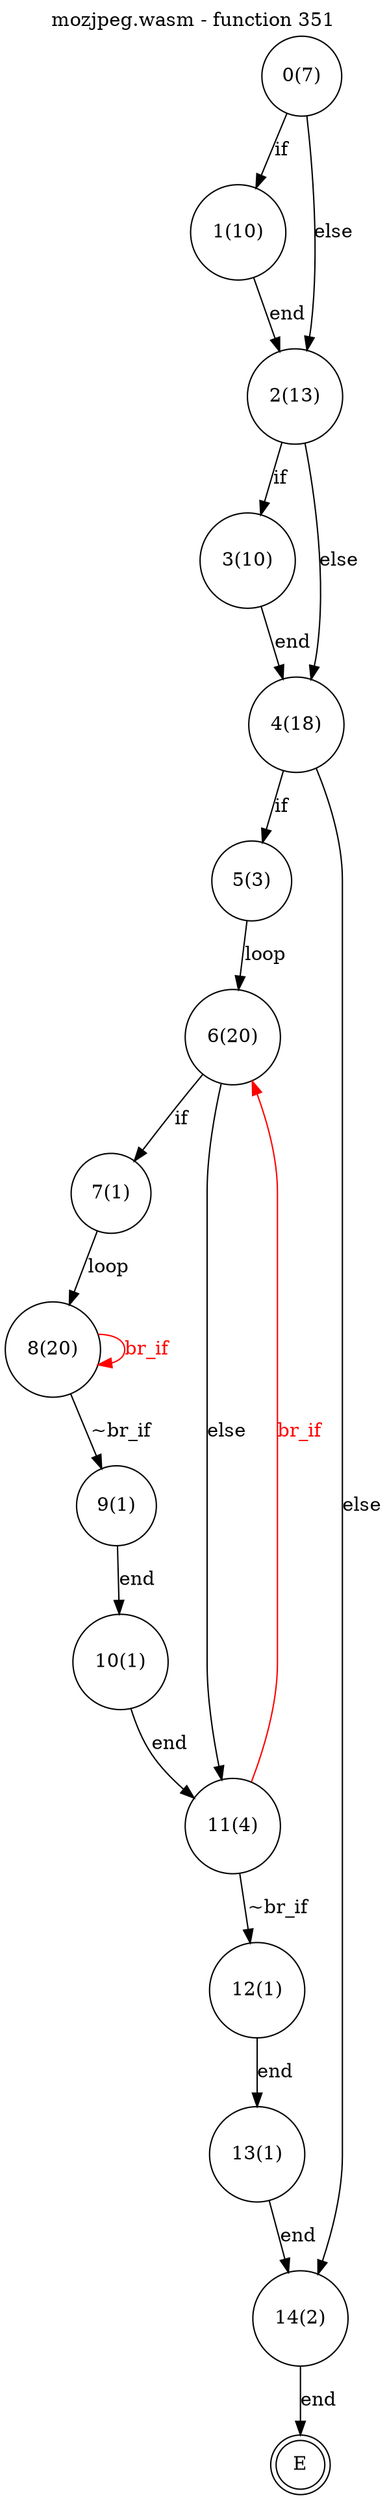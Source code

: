digraph finite_state_machine {
    label = "mozjpeg.wasm - function 351"
    labelloc =  t
    labelfontsize = 16
    labelfontcolor = black
    labelfontname = "Helvetica"
    node [shape = doublecircle]; E ;
node [shape=circle, fontcolor=black, style="", label="0(7)"]0
node [shape=circle, fontcolor=black, style="", label="1(10)"]1
node [shape=circle, fontcolor=black, style="", label="2(13)"]2
node [shape=circle, fontcolor=black, style="", label="3(10)"]3
node [shape=circle, fontcolor=black, style="", label="4(18)"]4
node [shape=circle, fontcolor=black, style="", label="5(3)"]5
node [shape=circle, fontcolor=black, style="", label="6(20)"]6
node [shape=circle, fontcolor=black, style="", label="7(1)"]7
node [shape=circle, fontcolor=black, style="", label="8(20)"]8
node [shape=circle, fontcolor=black, style="", label="9(1)"]9
node [shape=circle, fontcolor=black, style="", label="10(1)"]10
node [shape=circle, fontcolor=black, style="", label="11(4)"]11
node [shape=circle, fontcolor=black, style="", label="12(1)"]12
node [shape=circle, fontcolor=black, style="", label="13(1)"]13
node [shape=circle, fontcolor=black, style="", label="14(2)"]14
node [shape=circle, fontcolor=black, style="", label="E"]E
    0 -> 1[label="if"];
    0 -> 2[label="else"];
    1 -> 2[label="end"];
    2 -> 3[label="if"];
    2 -> 4[label="else"];
    3 -> 4[label="end"];
    4 -> 5[label="if"];
    4 -> 14[label="else"];
    5 -> 6[label="loop"];
    6 -> 7[label="if"];
    6 -> 11[label="else"];
    7 -> 8[label="loop"];
    8 -> 9[label="~br_if"];
    8 -> 8[color="red" fontcolor="red" label="br_if"];
    9 -> 10[label="end"];
    10 -> 11[label="end"];
    11 -> 12[label="~br_if"];
    11 -> 6[color="red" fontcolor="red" label="br_if"];
    12 -> 13[label="end"];
    13 -> 14[label="end"];
    14 -> E[label="end"];
}
